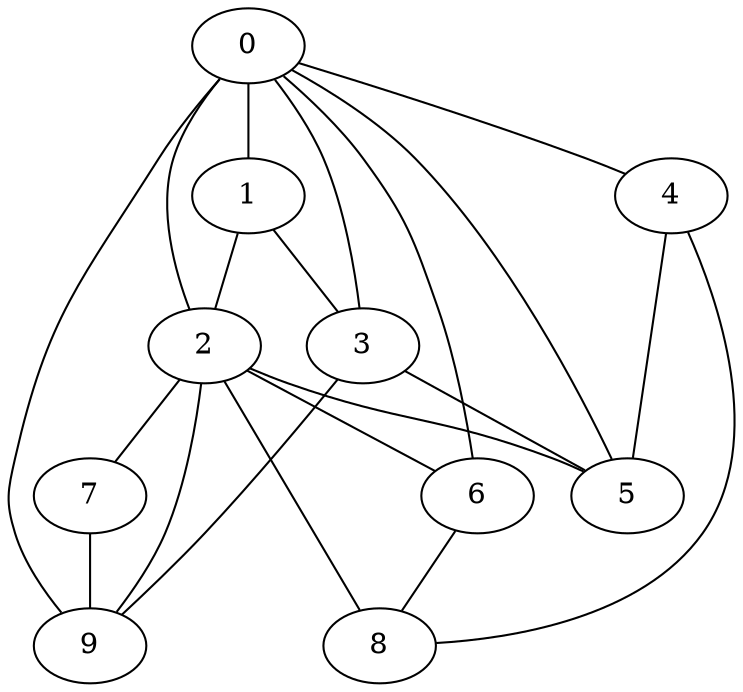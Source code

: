 strict graph "" {
	0 -- 1	[weight=4];
	0 -- 2	[weight=4];
	0 -- 3	[weight=5];
	0 -- 4	[weight=3];
	0 -- 5	[weight=8];
	0 -- 6	[weight=1];
	0 -- 9	[weight=10];
	1 -- 2	[weight=9];
	1 -- 3	[weight=0];
	2 -- 5	[weight=0];
	2 -- 6	[weight=3];
	2 -- 7	[weight=7];
	2 -- 8	[weight=2];
	2 -- 9	[weight=8];
	3 -- 5	[weight=1];
	3 -- 9	[weight=7];
	4 -- 5	[weight=2];
	4 -- 8	[weight=1];
	6 -- 8	[weight=1];
	7 -- 9	[weight=7];
}
